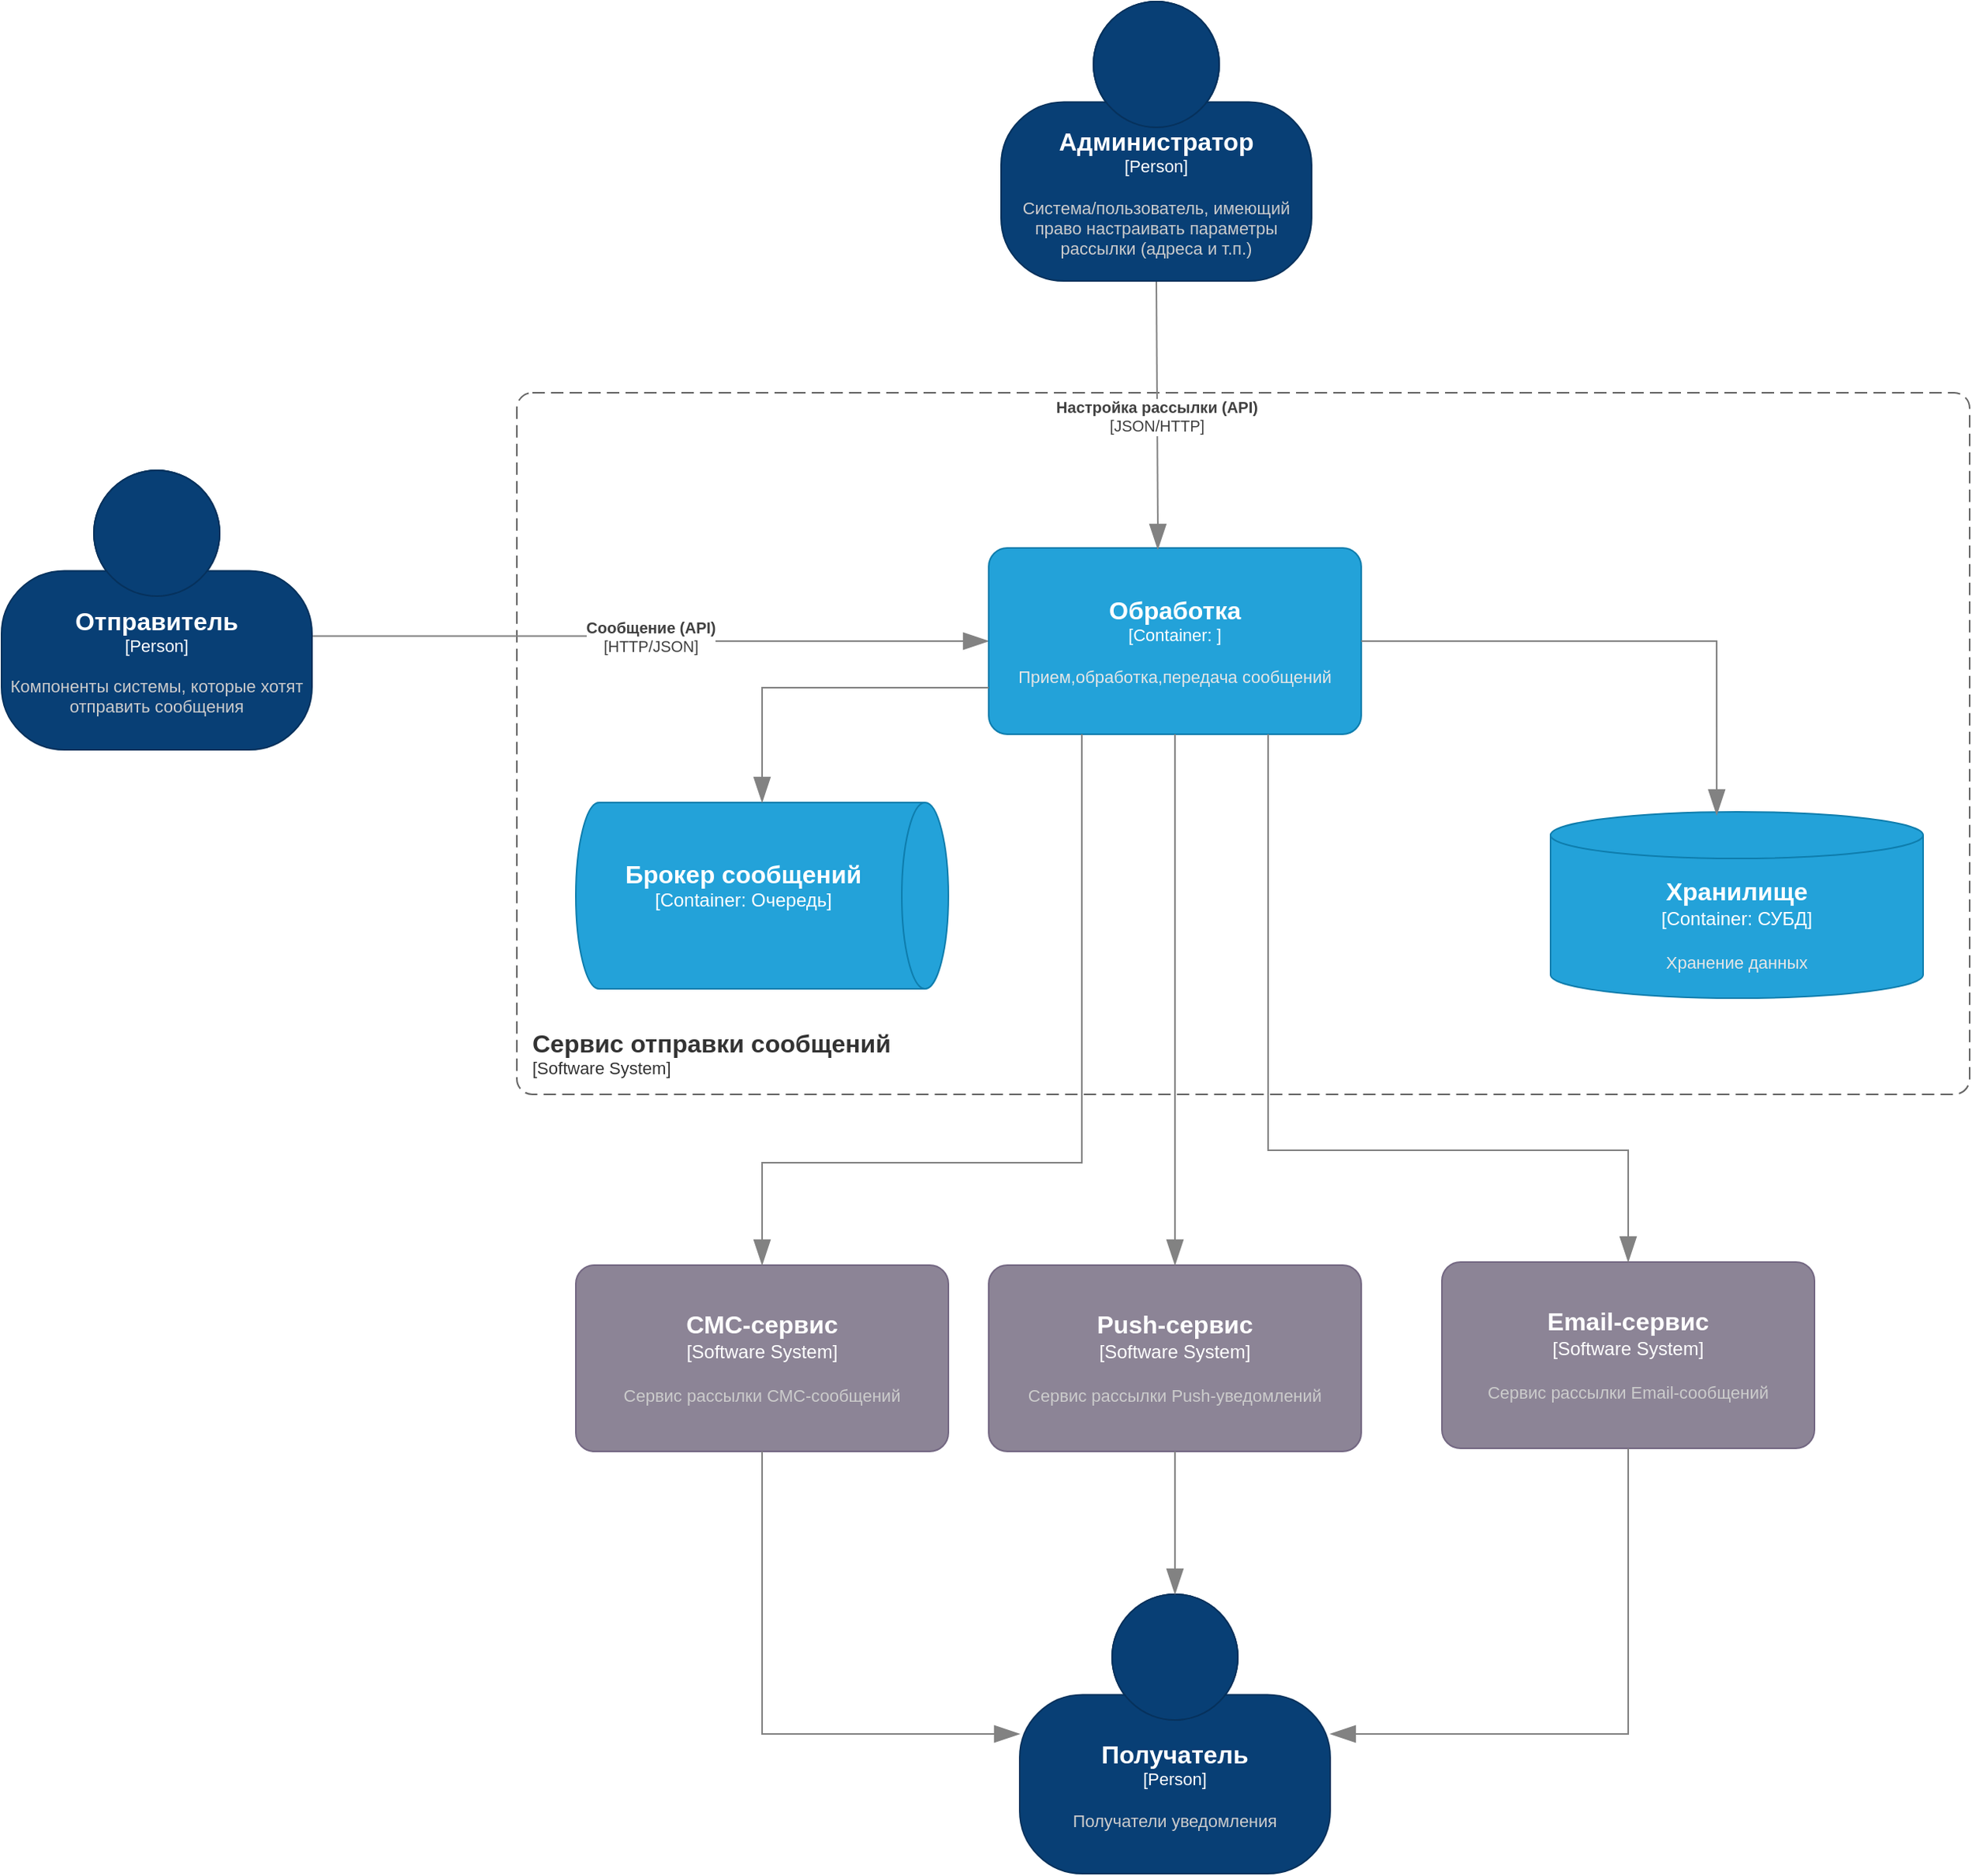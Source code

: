 <mxfile version="22.0.2" type="device">
  <diagram name="Страница — 1" id="e5lyXrErbOeshhB7SKeW">
    <mxGraphModel dx="1373" dy="2404" grid="1" gridSize="2" guides="1" tooltips="1" connect="1" arrows="1" fold="1" page="1" pageScale="1" pageWidth="827" pageHeight="1169" math="0" shadow="0">
      <root>
        <mxCell id="0" />
        <mxCell id="1" parent="0" />
        <object placeholders="1" c4Name="Сервис отправки сообщений" c4Type="SystemScopeBoundary" c4Application="Software System" label="&lt;font style=&quot;font-size: 16px&quot;&gt;&lt;b&gt;&lt;div style=&quot;text-align: left&quot;&gt;%c4Name%&lt;/div&gt;&lt;/b&gt;&lt;/font&gt;&lt;div style=&quot;text-align: left&quot;&gt;[%c4Application%]&lt;/div&gt;" id="6zrY23Fk-rZvtYpVeK9W-2">
          <mxCell style="rounded=1;fontSize=11;whiteSpace=wrap;html=1;dashed=1;arcSize=20;fillColor=none;strokeColor=#666666;fontColor=#333333;labelBackgroundColor=none;align=left;verticalAlign=bottom;labelBorderColor=none;spacingTop=0;spacing=10;dashPattern=8 4;metaEdit=1;rotatable=0;perimeter=rectanglePerimeter;noLabel=0;labelPadding=0;allowArrows=0;connectable=0;expand=0;recursiveResize=0;editable=1;pointerEvents=0;absoluteArcSize=1;points=[[0.25,0,0],[0.5,0,0],[0.75,0,0],[1,0.25,0],[1,0.5,0],[1,0.75,0],[0.75,1,0],[0.5,1,0],[0.25,1,0],[0,0.75,0],[0,0.5,0],[0,0.25,0]];" vertex="1" parent="1">
            <mxGeometry x="374" y="164" width="936" height="452" as="geometry" />
          </mxCell>
        </object>
        <object placeholders="1" c4Type="Брокер сообщений" c4Container="Container" c4Technology="Очередь" c4Description="" label="&lt;font style=&quot;font-size: 16px&quot;&gt;&lt;b&gt;%c4Type%&lt;/b&gt;&lt;/font&gt;&lt;div&gt;[%c4Container%:&amp;nbsp;%c4Technology%]&lt;/div&gt;&lt;br&gt;&lt;div&gt;&lt;font style=&quot;font-size: 11px&quot;&gt;&lt;font color=&quot;#E6E6E6&quot;&gt;%c4Description%&lt;/font&gt;&lt;/div&gt;" id="6zrY23Fk-rZvtYpVeK9W-3">
          <mxCell style="shape=cylinder3;size=15;direction=south;whiteSpace=wrap;html=1;boundedLbl=1;rounded=0;labelBackgroundColor=none;fillColor=#23A2D9;fontSize=12;fontColor=#ffffff;align=center;strokeColor=#0E7DAD;metaEdit=1;points=[[0.5,0,0],[1,0.25,0],[1,0.5,0],[1,0.75,0],[0.5,1,0],[0,0.75,0],[0,0.5,0],[0,0.25,0]];resizable=0;" vertex="1" parent="1">
            <mxGeometry x="412" y="428" width="240" height="120" as="geometry" />
          </mxCell>
        </object>
        <object placeholders="1" c4Type="Relationship" c4Technology="HTTP/JSON" c4Description="Сообщение (API)" label="&lt;div style=&quot;text-align: left&quot;&gt;&lt;div style=&quot;text-align: center&quot;&gt;&lt;b&gt;%c4Description%&lt;/b&gt;&lt;/div&gt;&lt;div style=&quot;text-align: center&quot;&gt;[%c4Technology%]&lt;/div&gt;&lt;/div&gt;" id="6zrY23Fk-rZvtYpVeK9W-4">
          <mxCell style="endArrow=blockThin;html=1;fontSize=10;fontColor=#404040;strokeWidth=1;endFill=1;strokeColor=#828282;elbow=vertical;metaEdit=1;endSize=14;startSize=14;jumpStyle=arc;jumpSize=16;rounded=0;edgeStyle=orthogonalEdgeStyle;exitX=0.991;exitY=0.593;exitDx=0;exitDy=0;exitPerimeter=0;entryX=0;entryY=0.5;entryDx=0;entryDy=0;entryPerimeter=0;" edge="1" parent="1" source="6zrY23Fk-rZvtYpVeK9W-16" target="6zrY23Fk-rZvtYpVeK9W-6">
            <mxGeometry width="240" relative="1" as="geometry">
              <mxPoint x="244" y="441.94" as="sourcePoint" />
              <mxPoint x="340" y="384" as="targetPoint" />
            </mxGeometry>
          </mxCell>
        </object>
        <object placeholders="1" c4Type="Хранилище" c4Container="Container" c4Technology="СУБД" c4Description="Хранение данных " label="&lt;font style=&quot;font-size: 16px&quot;&gt;&lt;b&gt;%c4Type%&lt;/b&gt;&lt;/font&gt;&lt;div&gt;[%c4Container%:&amp;nbsp;%c4Technology%]&lt;/div&gt;&lt;br&gt;&lt;div&gt;&lt;font style=&quot;font-size: 11px&quot;&gt;&lt;font color=&quot;#E6E6E6&quot;&gt;%c4Description%&lt;/font&gt;&lt;/div&gt;" id="6zrY23Fk-rZvtYpVeK9W-5">
          <mxCell style="shape=cylinder3;size=15;whiteSpace=wrap;html=1;boundedLbl=1;rounded=0;labelBackgroundColor=none;fillColor=#23A2D9;fontSize=12;fontColor=#ffffff;align=center;strokeColor=#0E7DAD;metaEdit=1;points=[[0.5,0,0],[1,0.25,0],[1,0.5,0],[1,0.75,0],[0.5,1,0],[0,0.75,0],[0,0.5,0],[0,0.25,0]];resizable=0;" vertex="1" parent="1">
            <mxGeometry x="1040" y="434" width="240" height="120" as="geometry" />
          </mxCell>
        </object>
        <object placeholders="1" c4Name="Обработка" c4Type="Container" c4Technology="" c4Description="Прием,обработка,передача сообщений" label="&lt;font style=&quot;font-size: 16px&quot;&gt;&lt;b&gt;%c4Name%&lt;/b&gt;&lt;/font&gt;&lt;div&gt;[%c4Type%: %c4Technology%]&lt;/div&gt;&lt;br&gt;&lt;div&gt;&lt;font style=&quot;font-size: 11px&quot;&gt;&lt;font color=&quot;#E6E6E6&quot;&gt;%c4Description%&lt;/font&gt;&lt;/div&gt;" id="6zrY23Fk-rZvtYpVeK9W-6">
          <mxCell style="rounded=1;whiteSpace=wrap;html=1;fontSize=11;labelBackgroundColor=none;fillColor=#23A2D9;fontColor=#ffffff;align=center;arcSize=10;strokeColor=#0E7DAD;metaEdit=1;resizable=0;points=[[0.25,0,0],[0.5,0,0],[0.75,0,0],[1,0.25,0],[1,0.5,0],[1,0.75,0],[0.75,1,0],[0.5,1,0],[0.25,1,0],[0,0.75,0],[0,0.5,0],[0,0.25,0]];" vertex="1" parent="1">
            <mxGeometry x="678" y="264" width="240" height="120" as="geometry" />
          </mxCell>
        </object>
        <object placeholders="1" c4Type="Relationship" c4Technology="JSON/HTTP" c4Description="Настройка рассылки (API)" label="&lt;div style=&quot;text-align: left&quot;&gt;&lt;div style=&quot;text-align: center&quot;&gt;&lt;b&gt;%c4Description%&lt;/b&gt;&lt;/div&gt;&lt;div style=&quot;text-align: center&quot;&gt;[%c4Technology%]&lt;/div&gt;&lt;/div&gt;" id="6zrY23Fk-rZvtYpVeK9W-9">
          <mxCell style="endArrow=blockThin;html=1;fontSize=10;fontColor=#404040;strokeWidth=1;endFill=1;strokeColor=#828282;elbow=vertical;metaEdit=1;endSize=14;startSize=14;jumpStyle=arc;jumpSize=16;rounded=0;edgeStyle=orthogonalEdgeStyle;exitX=0.5;exitY=1;exitDx=0;exitDy=0;exitPerimeter=0;entryX=0.454;entryY=0.008;entryDx=0;entryDy=0;entryPerimeter=0;" edge="1" parent="1" source="6zrY23Fk-rZvtYpVeK9W-17" target="6zrY23Fk-rZvtYpVeK9W-6">
            <mxGeometry width="240" relative="1" as="geometry">
              <mxPoint x="522" y="116" as="sourcePoint" />
              <mxPoint x="966" y="410" as="targetPoint" />
              <Array as="points">
                <mxPoint x="787" y="196" />
              </Array>
            </mxGeometry>
          </mxCell>
        </object>
        <object placeholders="1" c4Name="СМС-сервис" c4Type="Software System" c4Description="Сервис рассылки СМС-сообщений" label="&lt;font style=&quot;font-size: 16px&quot;&gt;&lt;b&gt;%c4Name%&lt;/b&gt;&lt;/font&gt;&lt;div&gt;[%c4Type%]&lt;/div&gt;&lt;br&gt;&lt;div&gt;&lt;font style=&quot;font-size: 11px&quot;&gt;&lt;font color=&quot;#cccccc&quot;&gt;%c4Description%&lt;/font&gt;&lt;/div&gt;" id="6zrY23Fk-rZvtYpVeK9W-10">
          <mxCell style="rounded=1;whiteSpace=wrap;html=1;labelBackgroundColor=none;fillColor=#8C8496;fontColor=#ffffff;align=center;arcSize=10;strokeColor=#736782;metaEdit=1;resizable=0;points=[[0.25,0,0],[0.5,0,0],[0.75,0,0],[1,0.25,0],[1,0.5,0],[1,0.75,0],[0.75,1,0],[0.5,1,0],[0.25,1,0],[0,0.75,0],[0,0.5,0],[0,0.25,0]];" vertex="1" parent="1">
            <mxGeometry x="412" y="726" width="240" height="120" as="geometry" />
          </mxCell>
        </object>
        <object placeholders="1" c4Name="Push-сервис" c4Type="Software System" c4Description="Сервис рассылки Push-уведомлений" label="&lt;font style=&quot;font-size: 16px&quot;&gt;&lt;b&gt;%c4Name%&lt;/b&gt;&lt;/font&gt;&lt;div&gt;[%c4Type%]&lt;/div&gt;&lt;br&gt;&lt;div&gt;&lt;font style=&quot;font-size: 11px&quot;&gt;&lt;font color=&quot;#cccccc&quot;&gt;%c4Description%&lt;/font&gt;&lt;/div&gt;" id="6zrY23Fk-rZvtYpVeK9W-11">
          <mxCell style="rounded=1;whiteSpace=wrap;html=1;labelBackgroundColor=none;fillColor=#8C8496;fontColor=#ffffff;align=center;arcSize=10;strokeColor=#736782;metaEdit=1;resizable=0;points=[[0.25,0,0],[0.5,0,0],[0.75,0,0],[1,0.25,0],[1,0.5,0],[1,0.75,0],[0.75,1,0],[0.5,1,0],[0.25,1,0],[0,0.75,0],[0,0.5,0],[0,0.25,0]];" vertex="1" parent="1">
            <mxGeometry x="678" y="726" width="240" height="120" as="geometry" />
          </mxCell>
        </object>
        <object placeholders="1" c4Name="Email-сервис" c4Type="Software System" c4Description="Сервис рассылки Email-сообщений" label="&lt;font style=&quot;font-size: 16px&quot;&gt;&lt;b&gt;%c4Name%&lt;/b&gt;&lt;/font&gt;&lt;div&gt;[%c4Type%]&lt;/div&gt;&lt;br&gt;&lt;div&gt;&lt;font style=&quot;font-size: 11px&quot;&gt;&lt;font color=&quot;#cccccc&quot;&gt;%c4Description%&lt;/font&gt;&lt;/div&gt;" id="6zrY23Fk-rZvtYpVeK9W-12">
          <mxCell style="rounded=1;whiteSpace=wrap;html=1;labelBackgroundColor=none;fillColor=#8C8496;fontColor=#ffffff;align=center;arcSize=10;strokeColor=#736782;metaEdit=1;resizable=0;points=[[0.25,0,0],[0.5,0,0],[0.75,0,0],[1,0.25,0],[1,0.5,0],[1,0.75,0],[0.75,1,0],[0.5,1,0],[0.25,1,0],[0,0.75,0],[0,0.5,0],[0,0.25,0]];" vertex="1" parent="1">
            <mxGeometry x="970" y="724" width="240" height="120" as="geometry" />
          </mxCell>
        </object>
        <object placeholders="1" c4Name="Отправитель" c4Type="Person" c4Description="Компоненты системы, которые хотят отправить сообщения" label="&lt;font style=&quot;font-size: 16px&quot;&gt;&lt;b&gt;%c4Name%&lt;/b&gt;&lt;/font&gt;&lt;div&gt;[%c4Type%]&lt;/div&gt;&lt;br&gt;&lt;div&gt;&lt;font style=&quot;font-size: 11px&quot;&gt;&lt;font color=&quot;#cccccc&quot;&gt;%c4Description%&lt;/font&gt;&lt;/div&gt;" id="6zrY23Fk-rZvtYpVeK9W-16">
          <mxCell style="html=1;fontSize=11;dashed=0;whiteSpace=wrap;fillColor=#083F75;strokeColor=#06315C;fontColor=#ffffff;shape=mxgraph.c4.person2;align=center;metaEdit=1;points=[[0.5,0,0],[1,0.5,0],[1,0.75,0],[0.75,1,0],[0.5,1,0],[0.25,1,0],[0,0.75,0],[0,0.5,0]];resizable=0;" vertex="1" parent="1">
            <mxGeometry x="42" y="214" width="200" height="180" as="geometry" />
          </mxCell>
        </object>
        <object placeholders="1" c4Name="Администратор" c4Type="Person" c4Description="Система/пользователь, имеющий право настраивать параметры рассылки (адреса и т.п.)" label="&lt;font style=&quot;font-size: 16px&quot;&gt;&lt;b&gt;%c4Name%&lt;/b&gt;&lt;/font&gt;&lt;div&gt;[%c4Type%]&lt;/div&gt;&lt;br&gt;&lt;div&gt;&lt;font style=&quot;font-size: 11px&quot;&gt;&lt;font color=&quot;#cccccc&quot;&gt;%c4Description%&lt;/font&gt;&lt;/div&gt;" id="6zrY23Fk-rZvtYpVeK9W-17">
          <mxCell style="html=1;fontSize=11;dashed=0;whiteSpace=wrap;fillColor=#083F75;strokeColor=#06315C;fontColor=#ffffff;shape=mxgraph.c4.person2;align=center;metaEdit=1;points=[[0.5,0,0],[1,0.5,0],[1,0.75,0],[0.75,1,0],[0.5,1,0],[0.25,1,0],[0,0.75,0],[0,0.5,0]];resizable=0;" vertex="1" parent="1">
            <mxGeometry x="686" y="-88" width="200" height="180" as="geometry" />
          </mxCell>
        </object>
        <object placeholders="1" c4Type="Relationship" id="6zrY23Fk-rZvtYpVeK9W-18">
          <mxCell style="endArrow=blockThin;html=1;fontSize=10;fontColor=#404040;strokeWidth=1;endFill=1;strokeColor=#828282;elbow=vertical;metaEdit=1;endSize=14;startSize=14;jumpStyle=arc;jumpSize=16;rounded=0;edgeStyle=orthogonalEdgeStyle;exitX=1;exitY=0.5;exitDx=0;exitDy=0;exitPerimeter=0;entryX=0.446;entryY=0.017;entryDx=0;entryDy=0;entryPerimeter=0;" edge="1" parent="1" source="6zrY23Fk-rZvtYpVeK9W-6" target="6zrY23Fk-rZvtYpVeK9W-5">
            <mxGeometry width="240" relative="1" as="geometry">
              <mxPoint x="566" y="544" as="sourcePoint" />
              <mxPoint x="806" y="544" as="targetPoint" />
            </mxGeometry>
          </mxCell>
        </object>
        <object placeholders="1" c4Type="Relationship" id="6zrY23Fk-rZvtYpVeK9W-19">
          <mxCell style="endArrow=blockThin;html=1;fontSize=10;fontColor=#404040;strokeWidth=1;endFill=1;strokeColor=#828282;elbow=vertical;metaEdit=1;endSize=14;startSize=14;jumpStyle=arc;jumpSize=16;rounded=0;edgeStyle=orthogonalEdgeStyle;exitX=0;exitY=0.75;exitDx=0;exitDy=0;exitPerimeter=0;entryX=0;entryY=0.5;entryDx=0;entryDy=0;entryPerimeter=0;" edge="1" parent="1" source="6zrY23Fk-rZvtYpVeK9W-6" target="6zrY23Fk-rZvtYpVeK9W-3">
            <mxGeometry width="240" relative="1" as="geometry">
              <mxPoint x="566" y="544" as="sourcePoint" />
              <mxPoint x="806" y="544" as="targetPoint" />
            </mxGeometry>
          </mxCell>
        </object>
        <object placeholders="1" c4Type="Relationship" id="6zrY23Fk-rZvtYpVeK9W-20">
          <mxCell style="endArrow=blockThin;html=1;fontSize=10;fontColor=#404040;strokeWidth=1;endFill=1;strokeColor=#828282;elbow=vertical;metaEdit=1;endSize=14;startSize=14;jumpStyle=arc;jumpSize=16;rounded=0;edgeStyle=orthogonalEdgeStyle;exitX=0.5;exitY=1;exitDx=0;exitDy=0;exitPerimeter=0;" edge="1" parent="1" source="6zrY23Fk-rZvtYpVeK9W-6" target="6zrY23Fk-rZvtYpVeK9W-11">
            <mxGeometry width="240" relative="1" as="geometry">
              <mxPoint x="566" y="544" as="sourcePoint" />
              <mxPoint x="806" y="544" as="targetPoint" />
            </mxGeometry>
          </mxCell>
        </object>
        <object placeholders="1" c4Type="Relationship" id="6zrY23Fk-rZvtYpVeK9W-21">
          <mxCell style="endArrow=blockThin;html=1;fontSize=10;fontColor=#404040;strokeWidth=1;endFill=1;strokeColor=#828282;elbow=vertical;metaEdit=1;endSize=14;startSize=14;jumpStyle=arc;jumpSize=16;rounded=0;edgeStyle=orthogonalEdgeStyle;exitX=0.25;exitY=1;exitDx=0;exitDy=0;exitPerimeter=0;" edge="1" parent="1" source="6zrY23Fk-rZvtYpVeK9W-6" target="6zrY23Fk-rZvtYpVeK9W-10">
            <mxGeometry width="240" relative="1" as="geometry">
              <mxPoint x="566" y="544" as="sourcePoint" />
              <mxPoint x="806" y="544" as="targetPoint" />
              <Array as="points">
                <mxPoint x="738" y="660" />
                <mxPoint x="532" y="660" />
              </Array>
            </mxGeometry>
          </mxCell>
        </object>
        <object placeholders="1" c4Type="Relationship" id="6zrY23Fk-rZvtYpVeK9W-22">
          <mxCell style="endArrow=blockThin;html=1;fontSize=10;fontColor=#404040;strokeWidth=1;endFill=1;strokeColor=#828282;elbow=vertical;metaEdit=1;endSize=14;startSize=14;jumpStyle=arc;jumpSize=16;rounded=0;edgeStyle=orthogonalEdgeStyle;exitX=0.75;exitY=1;exitDx=0;exitDy=0;exitPerimeter=0;entryX=0.5;entryY=0;entryDx=0;entryDy=0;entryPerimeter=0;" edge="1" parent="1" source="6zrY23Fk-rZvtYpVeK9W-6" target="6zrY23Fk-rZvtYpVeK9W-12">
            <mxGeometry width="240" relative="1" as="geometry">
              <mxPoint x="566" y="544" as="sourcePoint" />
              <mxPoint x="806" y="544" as="targetPoint" />
              <Array as="points">
                <mxPoint x="858" y="652" />
                <mxPoint x="1090" y="652" />
              </Array>
            </mxGeometry>
          </mxCell>
        </object>
        <object placeholders="1" c4Name="Получатель" c4Type="Person" c4Description="Получатели уведомления" label="&lt;font style=&quot;font-size: 16px&quot;&gt;&lt;b&gt;%c4Name%&lt;/b&gt;&lt;/font&gt;&lt;div&gt;[%c4Type%]&lt;/div&gt;&lt;br&gt;&lt;div&gt;&lt;font style=&quot;font-size: 11px&quot;&gt;&lt;font color=&quot;#cccccc&quot;&gt;%c4Description%&lt;/font&gt;&lt;/div&gt;" id="6zrY23Fk-rZvtYpVeK9W-23">
          <mxCell style="html=1;fontSize=11;dashed=0;whiteSpace=wrap;fillColor=#083F75;strokeColor=#06315C;fontColor=#ffffff;shape=mxgraph.c4.person2;align=center;metaEdit=1;points=[[0.5,0,0],[1,0.5,0],[1,0.75,0],[0.75,1,0],[0.5,1,0],[0.25,1,0],[0,0.75,0],[0,0.5,0]];resizable=0;" vertex="1" parent="1">
            <mxGeometry x="698" y="938" width="200" height="180" as="geometry" />
          </mxCell>
        </object>
        <object placeholders="1" c4Type="Relationship" id="6zrY23Fk-rZvtYpVeK9W-25">
          <mxCell style="endArrow=blockThin;html=1;fontSize=10;fontColor=#404040;strokeWidth=1;endFill=1;strokeColor=#828282;elbow=vertical;metaEdit=1;endSize=14;startSize=14;jumpStyle=arc;jumpSize=16;rounded=0;edgeStyle=orthogonalEdgeStyle;exitX=0.5;exitY=1;exitDx=0;exitDy=0;exitPerimeter=0;entryX=0;entryY=0.5;entryDx=0;entryDy=0;entryPerimeter=0;" edge="1" parent="1" source="6zrY23Fk-rZvtYpVeK9W-10" target="6zrY23Fk-rZvtYpVeK9W-23">
            <mxGeometry width="240" relative="1" as="geometry">
              <mxPoint x="566" y="544" as="sourcePoint" />
              <mxPoint x="806" y="544" as="targetPoint" />
            </mxGeometry>
          </mxCell>
        </object>
        <object placeholders="1" c4Type="Relationship" id="6zrY23Fk-rZvtYpVeK9W-26">
          <mxCell style="endArrow=blockThin;html=1;fontSize=10;fontColor=#404040;strokeWidth=1;endFill=1;strokeColor=#828282;elbow=vertical;metaEdit=1;endSize=14;startSize=14;jumpStyle=arc;jumpSize=16;rounded=0;edgeStyle=orthogonalEdgeStyle;entryX=0.5;entryY=0;entryDx=0;entryDy=0;entryPerimeter=0;" edge="1" parent="1" source="6zrY23Fk-rZvtYpVeK9W-11" target="6zrY23Fk-rZvtYpVeK9W-23">
            <mxGeometry width="240" relative="1" as="geometry">
              <mxPoint x="534" y="848" as="sourcePoint" />
              <mxPoint x="798" y="942" as="targetPoint" />
            </mxGeometry>
          </mxCell>
        </object>
        <object placeholders="1" c4Type="Relationship" id="6zrY23Fk-rZvtYpVeK9W-27">
          <mxCell style="endArrow=blockThin;html=1;fontSize=10;fontColor=#404040;strokeWidth=1;endFill=1;strokeColor=#828282;elbow=vertical;metaEdit=1;endSize=14;startSize=14;jumpStyle=arc;jumpSize=16;rounded=0;edgeStyle=orthogonalEdgeStyle;exitX=0.5;exitY=1;exitDx=0;exitDy=0;exitPerimeter=0;entryX=1;entryY=0.5;entryDx=0;entryDy=0;entryPerimeter=0;" edge="1" parent="1" source="6zrY23Fk-rZvtYpVeK9W-12" target="6zrY23Fk-rZvtYpVeK9W-23">
            <mxGeometry width="240" relative="1" as="geometry">
              <mxPoint x="968" y="892" as="sourcePoint" />
              <mxPoint x="1136" y="1072" as="targetPoint" />
            </mxGeometry>
          </mxCell>
        </object>
      </root>
    </mxGraphModel>
  </diagram>
</mxfile>
